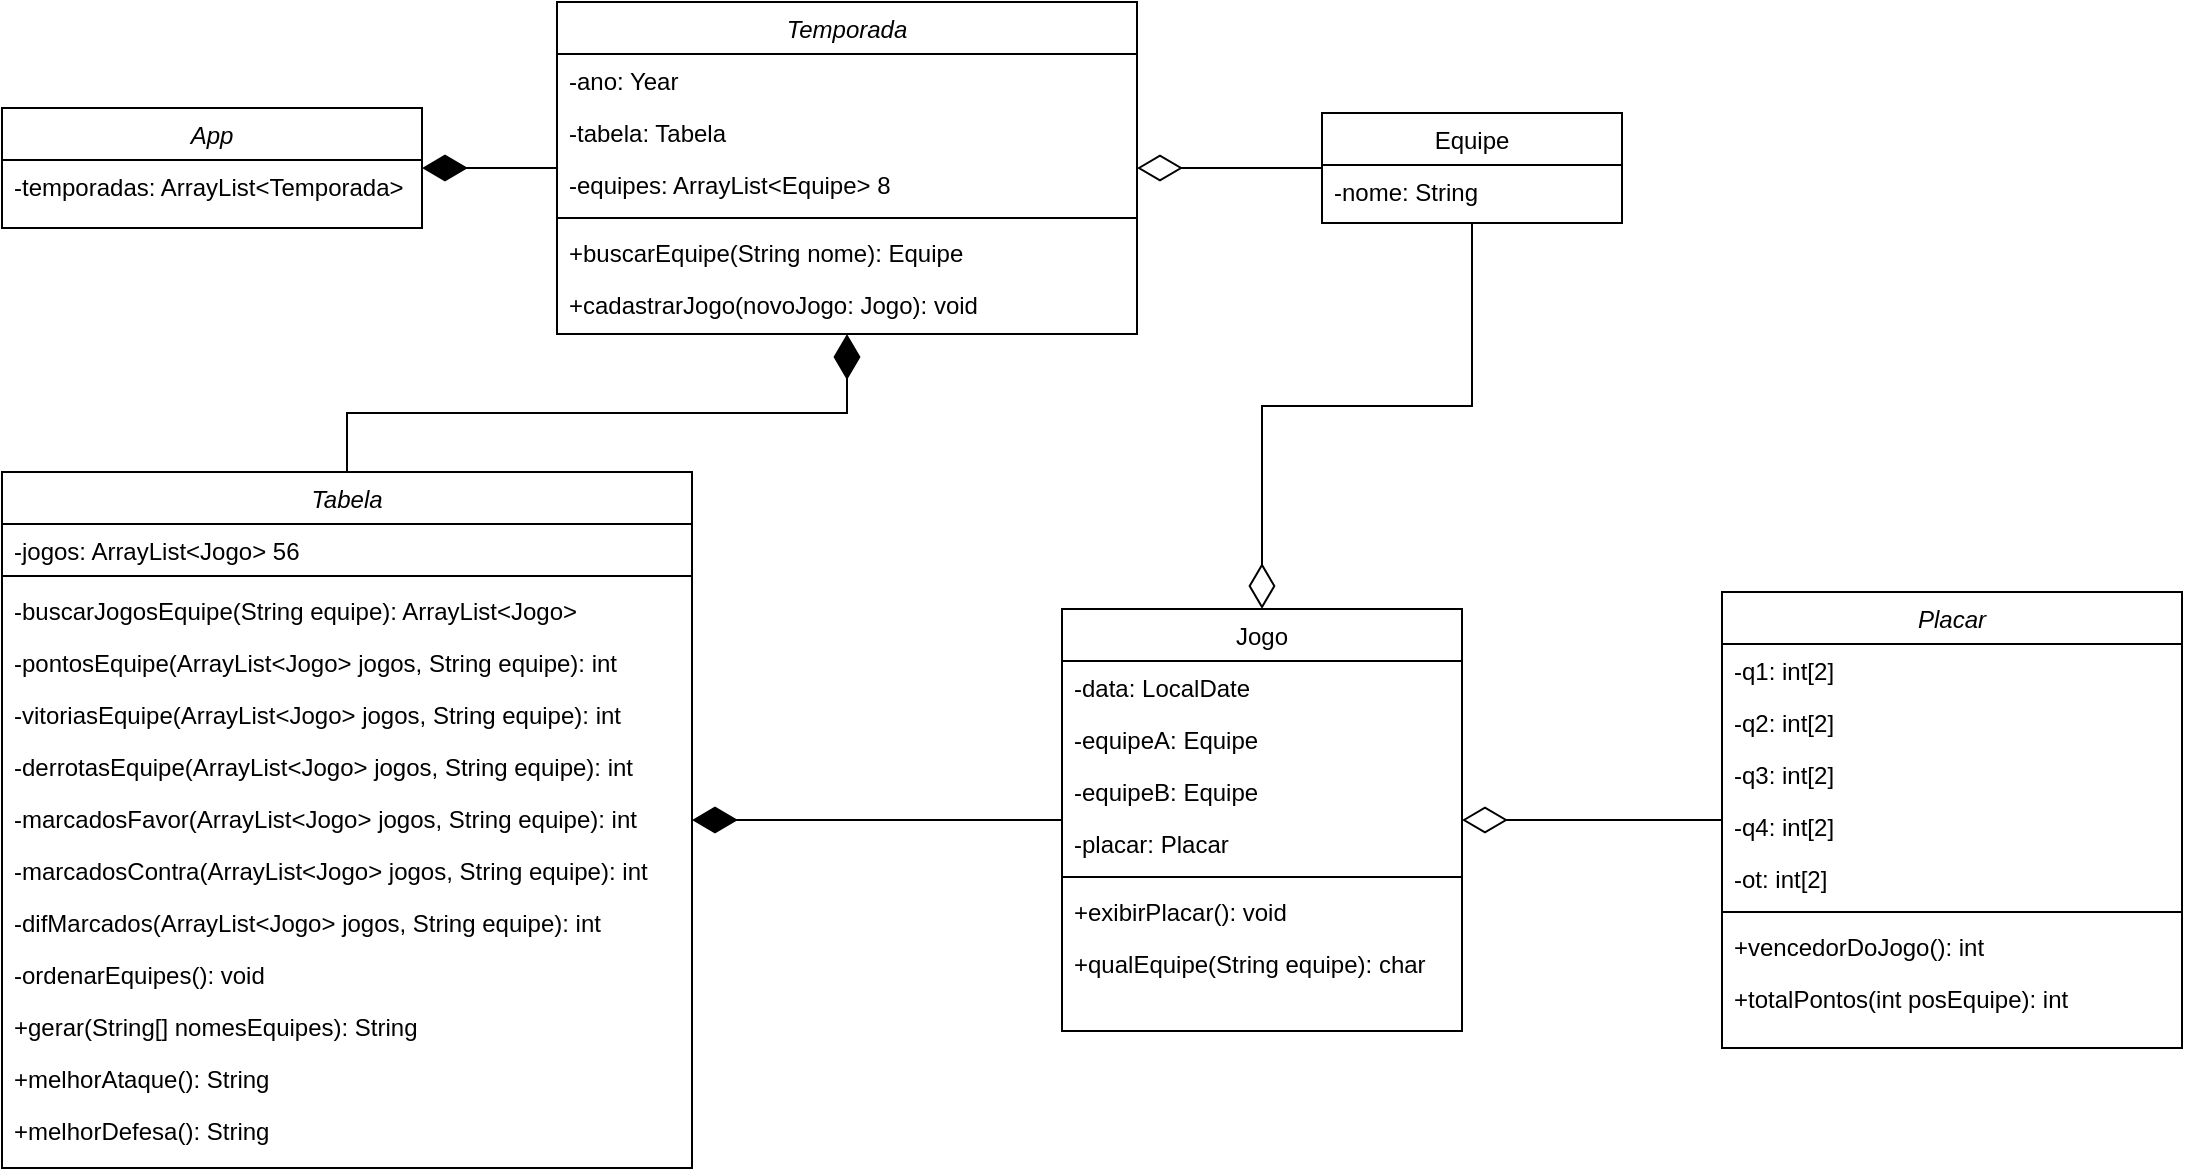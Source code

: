 <mxfile version="21.8.0" type="device">
  <diagram id="C5RBs43oDa-KdzZeNtuy" name="Page-1">
    <mxGraphModel dx="1509" dy="832" grid="1" gridSize="10" guides="1" tooltips="1" connect="1" arrows="1" fold="1" page="1" pageScale="1" pageWidth="1169" pageHeight="827" math="0" shadow="0">
      <root>
        <mxCell id="WIyWlLk6GJQsqaUBKTNV-0" />
        <mxCell id="WIyWlLk6GJQsqaUBKTNV-1" parent="WIyWlLk6GJQsqaUBKTNV-0" />
        <mxCell id="rf8DeEwHmQFntQQ7-opk-16" style="edgeStyle=orthogonalEdgeStyle;rounded=0;orthogonalLoop=1;jettySize=auto;html=1;endSize=20;endArrow=diamondThin;endFill=1;" parent="WIyWlLk6GJQsqaUBKTNV-1" source="zkfFHV4jXpPFQw0GAbJ--0" target="rf8DeEwHmQFntQQ7-opk-7" edge="1">
          <mxGeometry relative="1" as="geometry" />
        </mxCell>
        <mxCell id="zkfFHV4jXpPFQw0GAbJ--0" value="Temporada" style="swimlane;fontStyle=2;align=center;verticalAlign=top;childLayout=stackLayout;horizontal=1;startSize=26;horizontalStack=0;resizeParent=1;resizeLast=0;collapsible=1;marginBottom=0;rounded=0;shadow=0;strokeWidth=1;" parent="WIyWlLk6GJQsqaUBKTNV-1" vertex="1">
          <mxGeometry x="317.5" y="122" width="290" height="166" as="geometry">
            <mxRectangle x="230" y="140" width="160" height="26" as="alternateBounds" />
          </mxGeometry>
        </mxCell>
        <mxCell id="zkfFHV4jXpPFQw0GAbJ--1" value="-ano: Year" style="text;align=left;verticalAlign=top;spacingLeft=4;spacingRight=4;overflow=hidden;rotatable=0;points=[[0,0.5],[1,0.5]];portConstraint=eastwest;" parent="zkfFHV4jXpPFQw0GAbJ--0" vertex="1">
          <mxGeometry y="26" width="290" height="26" as="geometry" />
        </mxCell>
        <mxCell id="zsMnMKOWsAlhGRqr45Wq-0" value="-tabela: Tabela" style="text;align=left;verticalAlign=top;spacingLeft=4;spacingRight=4;overflow=hidden;rotatable=0;points=[[0,0.5],[1,0.5]];portConstraint=eastwest;" parent="zkfFHV4jXpPFQw0GAbJ--0" vertex="1">
          <mxGeometry y="52" width="290" height="26" as="geometry" />
        </mxCell>
        <mxCell id="zkfFHV4jXpPFQw0GAbJ--2" value="-equipes: ArrayList&lt;Equipe&gt; 8" style="text;align=left;verticalAlign=top;spacingLeft=4;spacingRight=4;overflow=hidden;rotatable=0;points=[[0,0.5],[1,0.5]];portConstraint=eastwest;rounded=0;shadow=0;html=0;" parent="zkfFHV4jXpPFQw0GAbJ--0" vertex="1">
          <mxGeometry y="78" width="290" height="26" as="geometry" />
        </mxCell>
        <mxCell id="zkfFHV4jXpPFQw0GAbJ--4" value="" style="line;html=1;strokeWidth=1;align=left;verticalAlign=middle;spacingTop=-1;spacingLeft=3;spacingRight=3;rotatable=0;labelPosition=right;points=[];portConstraint=eastwest;" parent="zkfFHV4jXpPFQw0GAbJ--0" vertex="1">
          <mxGeometry y="104" width="290" height="8" as="geometry" />
        </mxCell>
        <mxCell id="zsMnMKOWsAlhGRqr45Wq-15" value="+buscarEquipe(String nome): Equipe" style="text;align=left;verticalAlign=top;spacingLeft=4;spacingRight=4;overflow=hidden;rotatable=0;points=[[0,0.5],[1,0.5]];portConstraint=eastwest;" parent="zkfFHV4jXpPFQw0GAbJ--0" vertex="1">
          <mxGeometry y="112" width="290" height="26" as="geometry" />
        </mxCell>
        <mxCell id="OvVhDX0G9p5S8SoIJhb_-3" value="+cadastrarJogo(novoJogo: Jogo): void" style="text;align=left;verticalAlign=top;spacingLeft=4;spacingRight=4;overflow=hidden;rotatable=0;points=[[0,0.5],[1,0.5]];portConstraint=eastwest;" parent="zkfFHV4jXpPFQw0GAbJ--0" vertex="1">
          <mxGeometry y="138" width="290" height="26" as="geometry" />
        </mxCell>
        <mxCell id="rf8DeEwHmQFntQQ7-opk-4" style="edgeStyle=orthogonalEdgeStyle;rounded=0;orthogonalLoop=1;jettySize=auto;html=1;endSize=20;endArrow=diamondThin;endFill=0;" parent="WIyWlLk6GJQsqaUBKTNV-1" source="zkfFHV4jXpPFQw0GAbJ--17" target="OvVhDX0G9p5S8SoIJhb_-4" edge="1">
          <mxGeometry relative="1" as="geometry" />
        </mxCell>
        <mxCell id="rf8DeEwHmQFntQQ7-opk-6" style="edgeStyle=orthogonalEdgeStyle;rounded=0;orthogonalLoop=1;jettySize=auto;html=1;endArrow=diamondThin;endFill=0;endSize=20;" parent="WIyWlLk6GJQsqaUBKTNV-1" source="zkfFHV4jXpPFQw0GAbJ--17" target="zkfFHV4jXpPFQw0GAbJ--0" edge="1">
          <mxGeometry relative="1" as="geometry" />
        </mxCell>
        <mxCell id="zkfFHV4jXpPFQw0GAbJ--17" value="Equipe" style="swimlane;fontStyle=0;align=center;verticalAlign=top;childLayout=stackLayout;horizontal=1;startSize=26;horizontalStack=0;resizeParent=1;resizeLast=0;collapsible=1;marginBottom=0;rounded=0;shadow=0;strokeWidth=1;" parent="WIyWlLk6GJQsqaUBKTNV-1" vertex="1">
          <mxGeometry x="700" y="177.5" width="150" height="55" as="geometry">
            <mxRectangle x="550" y="140" width="160" height="26" as="alternateBounds" />
          </mxGeometry>
        </mxCell>
        <mxCell id="rf8DeEwHmQFntQQ7-opk-23" value="-nome: String" style="text;align=left;verticalAlign=top;spacingLeft=4;spacingRight=4;overflow=hidden;rotatable=0;points=[[0,0.5],[1,0.5]];portConstraint=eastwest;" parent="zkfFHV4jXpPFQw0GAbJ--17" vertex="1">
          <mxGeometry y="26" width="150" height="26" as="geometry" />
        </mxCell>
        <mxCell id="rf8DeEwHmQFntQQ7-opk-2" style="edgeStyle=orthogonalEdgeStyle;rounded=0;orthogonalLoop=1;jettySize=auto;html=1;endArrow=diamondThin;endFill=1;startArrow=none;startFill=0;startSize=20;endSize=20;" parent="WIyWlLk6GJQsqaUBKTNV-1" source="OvVhDX0G9p5S8SoIJhb_-4" target="zsMnMKOWsAlhGRqr45Wq-5" edge="1">
          <mxGeometry relative="1" as="geometry" />
        </mxCell>
        <mxCell id="OvVhDX0G9p5S8SoIJhb_-4" value="Jogo" style="swimlane;fontStyle=0;align=center;verticalAlign=top;childLayout=stackLayout;horizontal=1;startSize=26;horizontalStack=0;resizeParent=1;resizeLast=0;collapsible=1;marginBottom=0;rounded=0;shadow=0;strokeWidth=1;" parent="WIyWlLk6GJQsqaUBKTNV-1" vertex="1">
          <mxGeometry x="570" y="425.5" width="200" height="211" as="geometry">
            <mxRectangle x="550" y="140" width="160" height="26" as="alternateBounds" />
          </mxGeometry>
        </mxCell>
        <mxCell id="OvVhDX0G9p5S8SoIJhb_-5" value="-data: LocalDate" style="text;align=left;verticalAlign=top;spacingLeft=4;spacingRight=4;overflow=hidden;rotatable=0;points=[[0,0.5],[1,0.5]];portConstraint=eastwest;" parent="OvVhDX0G9p5S8SoIJhb_-4" vertex="1">
          <mxGeometry y="26" width="200" height="26" as="geometry" />
        </mxCell>
        <mxCell id="OvVhDX0G9p5S8SoIJhb_-6" value="-equipeA: Equipe" style="text;align=left;verticalAlign=top;spacingLeft=4;spacingRight=4;overflow=hidden;rotatable=0;points=[[0,0.5],[1,0.5]];portConstraint=eastwest;rounded=0;shadow=0;html=0;" parent="OvVhDX0G9p5S8SoIJhb_-4" vertex="1">
          <mxGeometry y="52" width="200" height="26" as="geometry" />
        </mxCell>
        <mxCell id="OvVhDX0G9p5S8SoIJhb_-13" value="-equipeB: Equipe" style="text;align=left;verticalAlign=top;spacingLeft=4;spacingRight=4;overflow=hidden;rotatable=0;points=[[0,0.5],[1,0.5]];portConstraint=eastwest;rounded=0;shadow=0;html=0;" parent="OvVhDX0G9p5S8SoIJhb_-4" vertex="1">
          <mxGeometry y="78" width="200" height="26" as="geometry" />
        </mxCell>
        <mxCell id="zsMnMKOWsAlhGRqr45Wq-2" value="-placar: Placar" style="text;align=left;verticalAlign=top;spacingLeft=4;spacingRight=4;overflow=hidden;rotatable=0;points=[[0,0.5],[1,0.5]];portConstraint=eastwest;rounded=0;shadow=0;html=0;" parent="OvVhDX0G9p5S8SoIJhb_-4" vertex="1">
          <mxGeometry y="104" width="200" height="26" as="geometry" />
        </mxCell>
        <mxCell id="OvVhDX0G9p5S8SoIJhb_-7" value="" style="line;html=1;strokeWidth=1;align=left;verticalAlign=middle;spacingTop=-1;spacingLeft=3;spacingRight=3;rotatable=0;labelPosition=right;points=[];portConstraint=eastwest;" parent="OvVhDX0G9p5S8SoIJhb_-4" vertex="1">
          <mxGeometry y="130" width="200" height="8" as="geometry" />
        </mxCell>
        <mxCell id="OvVhDX0G9p5S8SoIJhb_-8" value="+exibirPlacar(): void" style="text;align=left;verticalAlign=top;spacingLeft=4;spacingRight=4;overflow=hidden;rotatable=0;points=[[0,0.5],[1,0.5]];portConstraint=eastwest;" parent="OvVhDX0G9p5S8SoIJhb_-4" vertex="1">
          <mxGeometry y="138" width="200" height="26" as="geometry" />
        </mxCell>
        <mxCell id="qSgd9buF-BBFsy3x0u-8-0" value="+qualEquipe(String equipe): char" style="text;align=left;verticalAlign=top;spacingLeft=4;spacingRight=4;overflow=hidden;rotatable=0;points=[[0,0.5],[1,0.5]];portConstraint=eastwest;" parent="OvVhDX0G9p5S8SoIJhb_-4" vertex="1">
          <mxGeometry y="164" width="200" height="26" as="geometry" />
        </mxCell>
        <mxCell id="rf8DeEwHmQFntQQ7-opk-5" style="edgeStyle=orthogonalEdgeStyle;rounded=0;orthogonalLoop=1;jettySize=auto;html=1;endArrow=diamondThin;endFill=1;endSize=20;" parent="WIyWlLk6GJQsqaUBKTNV-1" source="zsMnMKOWsAlhGRqr45Wq-5" target="zkfFHV4jXpPFQw0GAbJ--0" edge="1">
          <mxGeometry relative="1" as="geometry" />
        </mxCell>
        <mxCell id="zsMnMKOWsAlhGRqr45Wq-5" value="Tabela" style="swimlane;fontStyle=2;align=center;verticalAlign=top;childLayout=stackLayout;horizontal=1;startSize=26;horizontalStack=0;resizeParent=1;resizeLast=0;collapsible=1;marginBottom=0;rounded=0;shadow=0;strokeWidth=1;" parent="WIyWlLk6GJQsqaUBKTNV-1" vertex="1">
          <mxGeometry x="40" y="357" width="345" height="348" as="geometry">
            <mxRectangle x="230" y="140" width="160" height="26" as="alternateBounds" />
          </mxGeometry>
        </mxCell>
        <mxCell id="zsMnMKOWsAlhGRqr45Wq-3" value="-jogos: ArrayList&lt;Jogo&gt; 56" style="text;align=left;verticalAlign=top;spacingLeft=4;spacingRight=4;overflow=hidden;rotatable=0;points=[[0,0.5],[1,0.5]];portConstraint=eastwest;rounded=0;shadow=0;html=0;" parent="zsMnMKOWsAlhGRqr45Wq-5" vertex="1">
          <mxGeometry y="26" width="345" height="22" as="geometry" />
        </mxCell>
        <mxCell id="zsMnMKOWsAlhGRqr45Wq-10" value="" style="line;html=1;strokeWidth=1;align=left;verticalAlign=middle;spacingTop=-1;spacingLeft=3;spacingRight=3;rotatable=0;labelPosition=right;points=[];portConstraint=eastwest;" parent="zsMnMKOWsAlhGRqr45Wq-5" vertex="1">
          <mxGeometry y="48" width="345" height="8" as="geometry" />
        </mxCell>
        <mxCell id="rf8DeEwHmQFntQQ7-opk-42" value="-buscarJogosEquipe(String equipe): ArrayList&lt;Jogo&gt;" style="text;align=left;verticalAlign=top;spacingLeft=4;spacingRight=4;overflow=hidden;rotatable=0;points=[[0,0.5],[1,0.5]];portConstraint=eastwest;" parent="zsMnMKOWsAlhGRqr45Wq-5" vertex="1">
          <mxGeometry y="56" width="345" height="26" as="geometry" />
        </mxCell>
        <mxCell id="rf8DeEwHmQFntQQ7-opk-19" value="-pontosEquipe(ArrayList&lt;Jogo&gt; jogos, String equipe): int" style="text;align=left;verticalAlign=top;spacingLeft=4;spacingRight=4;overflow=hidden;rotatable=0;points=[[0,0.5],[1,0.5]];portConstraint=eastwest;" parent="zsMnMKOWsAlhGRqr45Wq-5" vertex="1">
          <mxGeometry y="82" width="345" height="26" as="geometry" />
        </mxCell>
        <mxCell id="qSgd9buF-BBFsy3x0u-8-1" value="-vitoriasEquipe(ArrayList&lt;Jogo&gt; jogos, String equipe): int" style="text;align=left;verticalAlign=top;spacingLeft=4;spacingRight=4;overflow=hidden;rotatable=0;points=[[0,0.5],[1,0.5]];portConstraint=eastwest;" parent="zsMnMKOWsAlhGRqr45Wq-5" vertex="1">
          <mxGeometry y="108" width="345" height="26" as="geometry" />
        </mxCell>
        <mxCell id="qSgd9buF-BBFsy3x0u-8-4" value="-derrotasEquipe(ArrayList&lt;Jogo&gt; jogos, String equipe): int" style="text;align=left;verticalAlign=top;spacingLeft=4;spacingRight=4;overflow=hidden;rotatable=0;points=[[0,0.5],[1,0.5]];portConstraint=eastwest;" parent="zsMnMKOWsAlhGRqr45Wq-5" vertex="1">
          <mxGeometry y="134" width="345" height="26" as="geometry" />
        </mxCell>
        <mxCell id="qSgd9buF-BBFsy3x0u-8-5" value="-marcadosFavor(ArrayList&lt;Jogo&gt; jogos, String equipe): int" style="text;align=left;verticalAlign=top;spacingLeft=4;spacingRight=4;overflow=hidden;rotatable=0;points=[[0,0.5],[1,0.5]];portConstraint=eastwest;" parent="zsMnMKOWsAlhGRqr45Wq-5" vertex="1">
          <mxGeometry y="160" width="345" height="26" as="geometry" />
        </mxCell>
        <mxCell id="qSgd9buF-BBFsy3x0u-8-6" value="-marcadosContra(ArrayList&lt;Jogo&gt; jogos, String equipe): int" style="text;align=left;verticalAlign=top;spacingLeft=4;spacingRight=4;overflow=hidden;rotatable=0;points=[[0,0.5],[1,0.5]];portConstraint=eastwest;" parent="zsMnMKOWsAlhGRqr45Wq-5" vertex="1">
          <mxGeometry y="186" width="345" height="26" as="geometry" />
        </mxCell>
        <mxCell id="qSgd9buF-BBFsy3x0u-8-7" value="-difMarcados(ArrayList&lt;Jogo&gt; jogos, String equipe): int" style="text;align=left;verticalAlign=top;spacingLeft=4;spacingRight=4;overflow=hidden;rotatable=0;points=[[0,0.5],[1,0.5]];portConstraint=eastwest;" parent="zsMnMKOWsAlhGRqr45Wq-5" vertex="1">
          <mxGeometry y="212" width="345" height="26" as="geometry" />
        </mxCell>
        <mxCell id="OvVhDX0G9p5S8SoIJhb_-0" value="-ordenarEquipes(): void" style="text;align=left;verticalAlign=top;spacingLeft=4;spacingRight=4;overflow=hidden;rotatable=0;points=[[0,0.5],[1,0.5]];portConstraint=eastwest;" parent="zsMnMKOWsAlhGRqr45Wq-5" vertex="1">
          <mxGeometry y="238" width="345" height="26" as="geometry" />
        </mxCell>
        <mxCell id="zkfFHV4jXpPFQw0GAbJ--5" value="+gerar(String[] nomesEquipes): String" style="text;align=left;verticalAlign=top;spacingLeft=4;spacingRight=4;overflow=hidden;rotatable=0;points=[[0,0.5],[1,0.5]];portConstraint=eastwest;" parent="zsMnMKOWsAlhGRqr45Wq-5" vertex="1">
          <mxGeometry y="264" width="345" height="26" as="geometry" />
        </mxCell>
        <mxCell id="rf8DeEwHmQFntQQ7-opk-1" value="+melhorAtaque(): String" style="text;align=left;verticalAlign=top;spacingLeft=4;spacingRight=4;overflow=hidden;rotatable=0;points=[[0,0.5],[1,0.5]];portConstraint=eastwest;" parent="zsMnMKOWsAlhGRqr45Wq-5" vertex="1">
          <mxGeometry y="290" width="345" height="26" as="geometry" />
        </mxCell>
        <mxCell id="rf8DeEwHmQFntQQ7-opk-0" value="+melhorDefesa(): String" style="text;align=left;verticalAlign=top;spacingLeft=4;spacingRight=4;overflow=hidden;rotatable=0;points=[[0,0.5],[1,0.5]];portConstraint=eastwest;" parent="zsMnMKOWsAlhGRqr45Wq-5" vertex="1">
          <mxGeometry y="316" width="345" height="26" as="geometry" />
        </mxCell>
        <mxCell id="rf8DeEwHmQFntQQ7-opk-3" style="edgeStyle=orthogonalEdgeStyle;rounded=0;orthogonalLoop=1;jettySize=auto;html=1;endArrow=diamondThin;endFill=0;endSize=20;" parent="WIyWlLk6GJQsqaUBKTNV-1" source="zsMnMKOWsAlhGRqr45Wq-16" target="OvVhDX0G9p5S8SoIJhb_-4" edge="1">
          <mxGeometry relative="1" as="geometry" />
        </mxCell>
        <mxCell id="zsMnMKOWsAlhGRqr45Wq-16" value="Placar" style="swimlane;fontStyle=2;align=center;verticalAlign=top;childLayout=stackLayout;horizontal=1;startSize=26;horizontalStack=0;resizeParent=1;resizeLast=0;collapsible=1;marginBottom=0;rounded=0;shadow=0;strokeWidth=1;" parent="WIyWlLk6GJQsqaUBKTNV-1" vertex="1">
          <mxGeometry x="900" y="417" width="230" height="228" as="geometry">
            <mxRectangle x="230" y="140" width="160" height="26" as="alternateBounds" />
          </mxGeometry>
        </mxCell>
        <mxCell id="zsMnMKOWsAlhGRqr45Wq-17" value="-q1: int[2]" style="text;align=left;verticalAlign=top;spacingLeft=4;spacingRight=4;overflow=hidden;rotatable=0;points=[[0,0.5],[1,0.5]];portConstraint=eastwest;" parent="zsMnMKOWsAlhGRqr45Wq-16" vertex="1">
          <mxGeometry y="26" width="230" height="26" as="geometry" />
        </mxCell>
        <mxCell id="Ih2chqz4Xs_Sbwlf0UZt-0" value="-q2: int[2]" style="text;align=left;verticalAlign=top;spacingLeft=4;spacingRight=4;overflow=hidden;rotatable=0;points=[[0,0.5],[1,0.5]];portConstraint=eastwest;" parent="zsMnMKOWsAlhGRqr45Wq-16" vertex="1">
          <mxGeometry y="52" width="230" height="26" as="geometry" />
        </mxCell>
        <mxCell id="Ih2chqz4Xs_Sbwlf0UZt-2" value="-q3: int[2]" style="text;align=left;verticalAlign=top;spacingLeft=4;spacingRight=4;overflow=hidden;rotatable=0;points=[[0,0.5],[1,0.5]];portConstraint=eastwest;" parent="zsMnMKOWsAlhGRqr45Wq-16" vertex="1">
          <mxGeometry y="78" width="230" height="26" as="geometry" />
        </mxCell>
        <mxCell id="Ih2chqz4Xs_Sbwlf0UZt-1" value="-q4: int[2]" style="text;align=left;verticalAlign=top;spacingLeft=4;spacingRight=4;overflow=hidden;rotatable=0;points=[[0,0.5],[1,0.5]];portConstraint=eastwest;" parent="zsMnMKOWsAlhGRqr45Wq-16" vertex="1">
          <mxGeometry y="104" width="230" height="26" as="geometry" />
        </mxCell>
        <mxCell id="Ih2chqz4Xs_Sbwlf0UZt-3" value="-ot: int[2]" style="text;align=left;verticalAlign=top;spacingLeft=4;spacingRight=4;overflow=hidden;rotatable=0;points=[[0,0.5],[1,0.5]];portConstraint=eastwest;" parent="zsMnMKOWsAlhGRqr45Wq-16" vertex="1">
          <mxGeometry y="130" width="230" height="26" as="geometry" />
        </mxCell>
        <mxCell id="zsMnMKOWsAlhGRqr45Wq-18" value="" style="line;html=1;strokeWidth=1;align=left;verticalAlign=middle;spacingTop=-1;spacingLeft=3;spacingRight=3;rotatable=0;labelPosition=right;points=[];portConstraint=eastwest;" parent="zsMnMKOWsAlhGRqr45Wq-16" vertex="1">
          <mxGeometry y="156" width="230" height="8" as="geometry" />
        </mxCell>
        <mxCell id="zsMnMKOWsAlhGRqr45Wq-23" value="+vencedorDoJogo(): int" style="text;align=left;verticalAlign=top;spacingLeft=4;spacingRight=4;overflow=hidden;rotatable=0;points=[[0,0.5],[1,0.5]];portConstraint=eastwest;" parent="zsMnMKOWsAlhGRqr45Wq-16" vertex="1">
          <mxGeometry y="164" width="230" height="26" as="geometry" />
        </mxCell>
        <mxCell id="qSgd9buF-BBFsy3x0u-8-8" value="+totalPontos(int posEquipe): int" style="text;align=left;verticalAlign=top;spacingLeft=4;spacingRight=4;overflow=hidden;rotatable=0;points=[[0,0.5],[1,0.5]];portConstraint=eastwest;" parent="zsMnMKOWsAlhGRqr45Wq-16" vertex="1">
          <mxGeometry y="190" width="230" height="26" as="geometry" />
        </mxCell>
        <mxCell id="rf8DeEwHmQFntQQ7-opk-7" value="App" style="swimlane;fontStyle=2;align=center;verticalAlign=top;childLayout=stackLayout;horizontal=1;startSize=26;horizontalStack=0;resizeParent=1;resizeLast=0;collapsible=1;marginBottom=0;rounded=0;shadow=0;strokeWidth=1;" parent="WIyWlLk6GJQsqaUBKTNV-1" vertex="1">
          <mxGeometry x="40" y="175" width="210" height="60" as="geometry">
            <mxRectangle x="230" y="140" width="160" height="26" as="alternateBounds" />
          </mxGeometry>
        </mxCell>
        <mxCell id="rf8DeEwHmQFntQQ7-opk-8" value="-temporadas: ArrayList&lt;Temporada&gt;" style="text;align=left;verticalAlign=top;spacingLeft=4;spacingRight=4;overflow=hidden;rotatable=0;points=[[0,0.5],[1,0.5]];portConstraint=eastwest;" parent="rf8DeEwHmQFntQQ7-opk-7" vertex="1">
          <mxGeometry y="26" width="210" height="26" as="geometry" />
        </mxCell>
      </root>
    </mxGraphModel>
  </diagram>
</mxfile>
